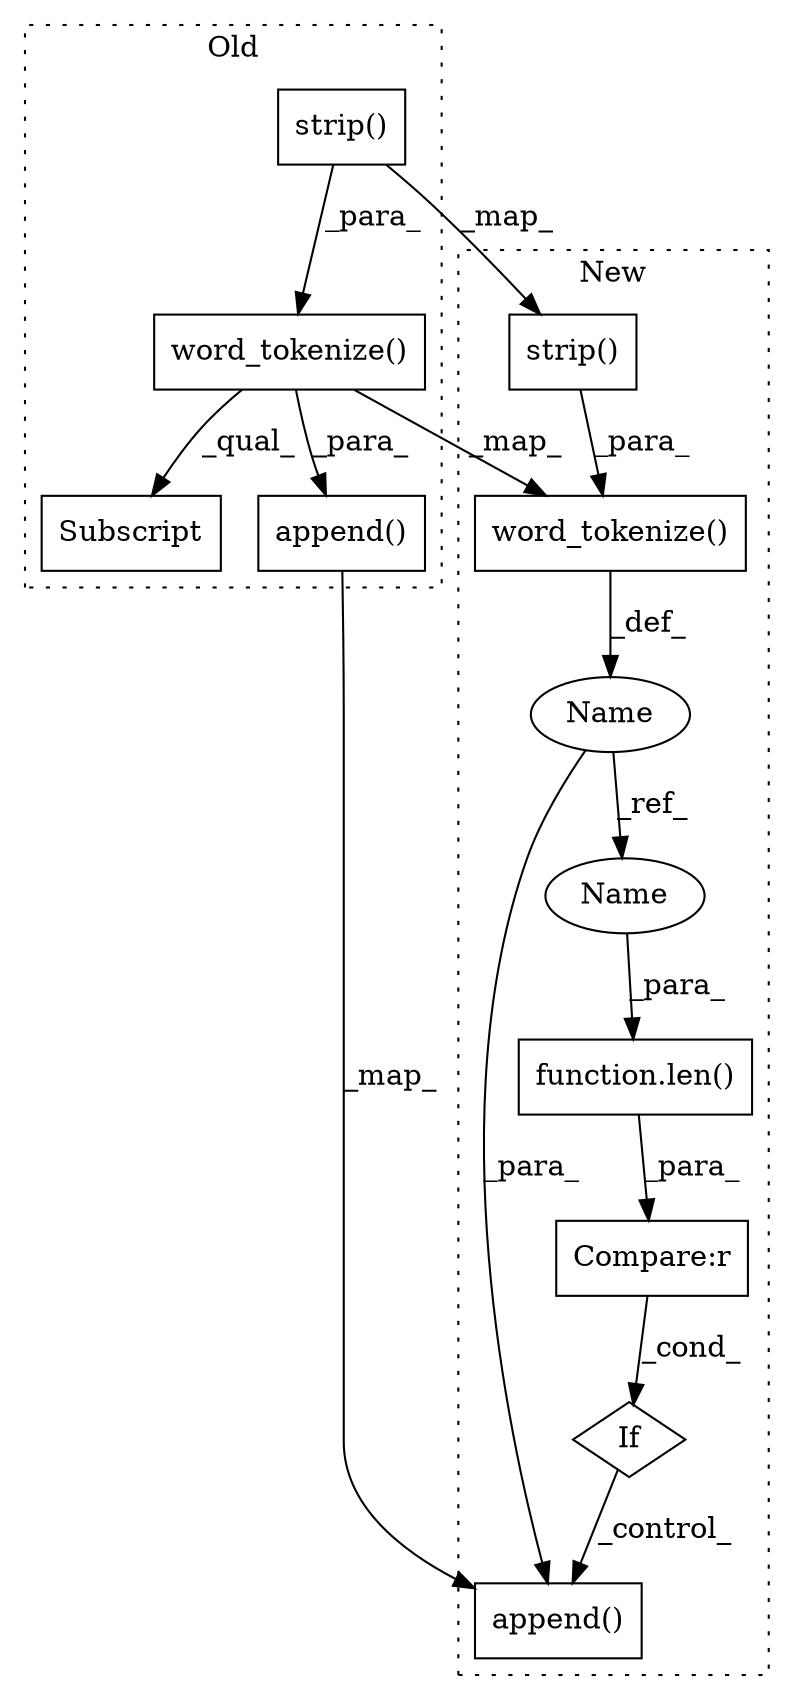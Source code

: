 digraph G {
subgraph cluster0 {
1 [label="word_tokenize()" a="75" s="1398,1429" l="19,32" shape="box"];
4 [label="Subscript" a="63" s="1398,0" l="85,0" shape="box"];
6 [label="strip()" a="75" s="1417" l="12" shape="box"];
9 [label="append()" a="75" s="1500,1524" l="19,1" shape="box"];
label = "Old";
style="dotted";
}
subgraph cluster1 {
2 [label="word_tokenize()" a="75" s="1398,1429" l="19,32" shape="box"];
3 [label="If" a="96" s="1478" l="3" shape="diamond"];
5 [label="Compare:r" a="40" s="1481" l="35" shape="box"];
7 [label="strip()" a="75" s="1417" l="12" shape="box"];
8 [label="append()" a="75" s="1538,1562" l="19,1" shape="box"];
10 [label="Name" a="87" s="1390" l="5" shape="ellipse"];
11 [label="function.len()" a="75" s="1482,1491" l="4,1" shape="box"];
12 [label="Name" a="87" s="1486" l="5" shape="ellipse"];
label = "New";
style="dotted";
}
1 -> 2 [label="_map_"];
1 -> 9 [label="_para_"];
1 -> 4 [label="_qual_"];
2 -> 10 [label="_def_"];
3 -> 8 [label="_control_"];
5 -> 3 [label="_cond_"];
6 -> 1 [label="_para_"];
6 -> 7 [label="_map_"];
7 -> 2 [label="_para_"];
9 -> 8 [label="_map_"];
10 -> 8 [label="_para_"];
10 -> 12 [label="_ref_"];
11 -> 5 [label="_para_"];
12 -> 11 [label="_para_"];
}